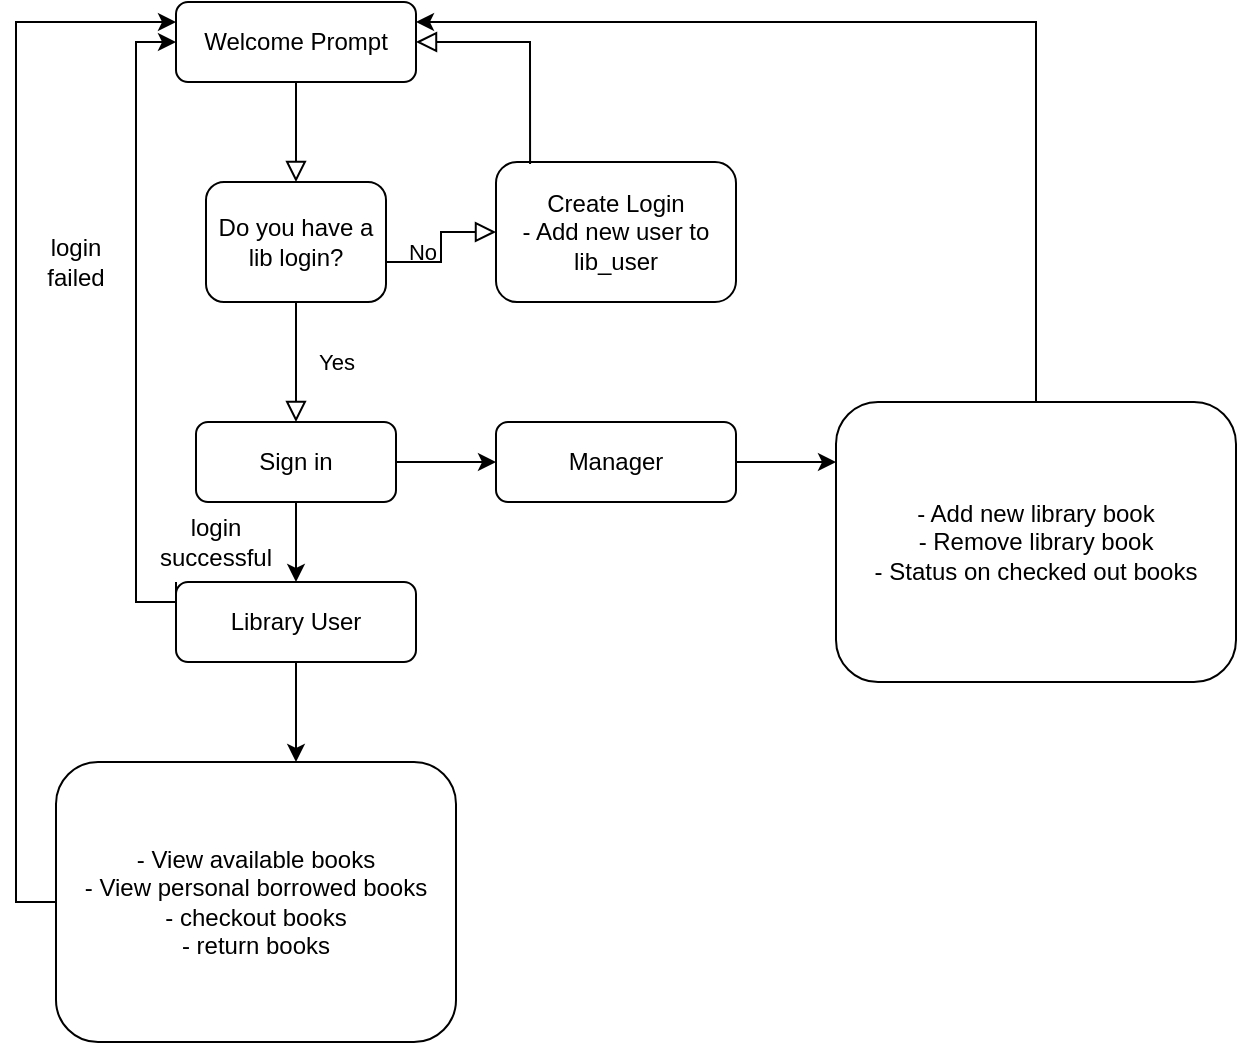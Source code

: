 <mxfile version="15.2.9" type="device"><diagram id="C5RBs43oDa-KdzZeNtuy" name="Page-1"><mxGraphModel dx="1422" dy="794" grid="1" gridSize="10" guides="1" tooltips="1" connect="1" arrows="1" fold="1" page="1" pageScale="1" pageWidth="827" pageHeight="1169" math="0" shadow="0"><root><mxCell id="WIyWlLk6GJQsqaUBKTNV-0"/><mxCell id="WIyWlLk6GJQsqaUBKTNV-1" parent="WIyWlLk6GJQsqaUBKTNV-0"/><mxCell id="WIyWlLk6GJQsqaUBKTNV-2" value="" style="rounded=0;html=1;jettySize=auto;orthogonalLoop=1;fontSize=11;endArrow=block;endFill=0;endSize=8;strokeWidth=1;shadow=0;labelBackgroundColor=none;edgeStyle=orthogonalEdgeStyle;" parent="WIyWlLk6GJQsqaUBKTNV-1" source="WIyWlLk6GJQsqaUBKTNV-3" edge="1"><mxGeometry relative="1" as="geometry"><mxPoint x="220" y="170" as="targetPoint"/></mxGeometry></mxCell><mxCell id="WIyWlLk6GJQsqaUBKTNV-3" value="Welcome Prompt" style="rounded=1;whiteSpace=wrap;html=1;fontSize=12;glass=0;strokeWidth=1;shadow=0;" parent="WIyWlLk6GJQsqaUBKTNV-1" vertex="1"><mxGeometry x="160" y="80" width="120" height="40" as="geometry"/></mxCell><mxCell id="WIyWlLk6GJQsqaUBKTNV-4" value="Yes" style="rounded=0;html=1;jettySize=auto;orthogonalLoop=1;fontSize=11;endArrow=block;endFill=0;endSize=8;strokeWidth=1;shadow=0;labelBackgroundColor=none;edgeStyle=orthogonalEdgeStyle;exitX=0.5;exitY=1;exitDx=0;exitDy=0;" parent="WIyWlLk6GJQsqaUBKTNV-1" source="gv6MsFfK2KdytsYycEbj-7" edge="1"><mxGeometry y="20" relative="1" as="geometry"><mxPoint as="offset"/><mxPoint x="220" y="250" as="sourcePoint"/><mxPoint x="220" y="290" as="targetPoint"/></mxGeometry></mxCell><mxCell id="WIyWlLk6GJQsqaUBKTNV-5" value="No" style="edgeStyle=orthogonalEdgeStyle;rounded=0;html=1;jettySize=auto;orthogonalLoop=1;fontSize=11;endArrow=block;endFill=0;endSize=8;strokeWidth=1;shadow=0;labelBackgroundColor=none;exitX=0.944;exitY=0.667;exitDx=0;exitDy=0;exitPerimeter=0;" parent="WIyWlLk6GJQsqaUBKTNV-1" source="gv6MsFfK2KdytsYycEbj-7" target="WIyWlLk6GJQsqaUBKTNV-7" edge="1"><mxGeometry y="10" relative="1" as="geometry"><mxPoint as="offset"/><mxPoint x="270" y="210" as="sourcePoint"/></mxGeometry></mxCell><mxCell id="WIyWlLk6GJQsqaUBKTNV-7" value="Create Login&lt;br&gt;- Add new user to lib_user" style="rounded=1;whiteSpace=wrap;html=1;fontSize=12;glass=0;strokeWidth=1;shadow=0;" parent="WIyWlLk6GJQsqaUBKTNV-1" vertex="1"><mxGeometry x="320" y="160" width="120" height="70" as="geometry"/></mxCell><mxCell id="gv6MsFfK2KdytsYycEbj-3" style="edgeStyle=orthogonalEdgeStyle;rounded=0;orthogonalLoop=1;jettySize=auto;html=1;exitX=0.5;exitY=1;exitDx=0;exitDy=0;entryX=0.5;entryY=0;entryDx=0;entryDy=0;" edge="1" parent="WIyWlLk6GJQsqaUBKTNV-1" source="gv6MsFfK2KdytsYycEbj-9" target="WIyWlLk6GJQsqaUBKTNV-11"><mxGeometry relative="1" as="geometry"><mxPoint x="220" y="370" as="sourcePoint"/></mxGeometry></mxCell><mxCell id="gv6MsFfK2KdytsYycEbj-4" style="edgeStyle=orthogonalEdgeStyle;rounded=0;orthogonalLoop=1;jettySize=auto;html=1;entryX=0;entryY=0.5;entryDx=0;entryDy=0;exitX=0;exitY=0;exitDx=0;exitDy=0;" edge="1" parent="WIyWlLk6GJQsqaUBKTNV-1" source="WIyWlLk6GJQsqaUBKTNV-11" target="WIyWlLk6GJQsqaUBKTNV-3"><mxGeometry relative="1" as="geometry"><mxPoint x="170" y="350" as="sourcePoint"/><Array as="points"><mxPoint x="160" y="380"/><mxPoint x="140" y="380"/><mxPoint x="140" y="100"/></Array></mxGeometry></mxCell><mxCell id="gv6MsFfK2KdytsYycEbj-12" style="edgeStyle=orthogonalEdgeStyle;rounded=0;orthogonalLoop=1;jettySize=auto;html=1;" edge="1" parent="WIyWlLk6GJQsqaUBKTNV-1" source="WIyWlLk6GJQsqaUBKTNV-11"><mxGeometry relative="1" as="geometry"><mxPoint x="220" y="460" as="targetPoint"/></mxGeometry></mxCell><mxCell id="WIyWlLk6GJQsqaUBKTNV-11" value="Library User" style="rounded=1;whiteSpace=wrap;html=1;fontSize=12;glass=0;strokeWidth=1;shadow=0;" parent="WIyWlLk6GJQsqaUBKTNV-1" vertex="1"><mxGeometry x="160" y="370" width="120" height="40" as="geometry"/></mxCell><mxCell id="gv6MsFfK2KdytsYycEbj-0" value="" style="edgeStyle=orthogonalEdgeStyle;rounded=0;html=1;jettySize=auto;orthogonalLoop=1;fontSize=11;endArrow=block;endFill=0;endSize=8;strokeWidth=1;shadow=0;labelBackgroundColor=none;entryX=1;entryY=0.5;entryDx=0;entryDy=0;exitX=0.142;exitY=0.014;exitDx=0;exitDy=0;exitPerimeter=0;" edge="1" parent="WIyWlLk6GJQsqaUBKTNV-1" source="WIyWlLk6GJQsqaUBKTNV-7" target="WIyWlLk6GJQsqaUBKTNV-3"><mxGeometry y="10" relative="1" as="geometry"><mxPoint as="offset"/><mxPoint x="380" y="190" as="sourcePoint"/><mxPoint x="430" y="190" as="targetPoint"/></mxGeometry></mxCell><mxCell id="gv6MsFfK2KdytsYycEbj-5" value="login failed" style="text;html=1;strokeColor=none;fillColor=none;align=center;verticalAlign=middle;whiteSpace=wrap;rounded=0;" vertex="1" parent="WIyWlLk6GJQsqaUBKTNV-1"><mxGeometry x="90" y="200" width="40" height="20" as="geometry"/></mxCell><mxCell id="gv6MsFfK2KdytsYycEbj-6" value="login successful" style="text;html=1;strokeColor=none;fillColor=none;align=center;verticalAlign=middle;whiteSpace=wrap;rounded=0;" vertex="1" parent="WIyWlLk6GJQsqaUBKTNV-1"><mxGeometry x="160" y="340" width="40" height="20" as="geometry"/></mxCell><mxCell id="gv6MsFfK2KdytsYycEbj-7" value="Do you have a lib login?" style="rounded=1;whiteSpace=wrap;html=1;" vertex="1" parent="WIyWlLk6GJQsqaUBKTNV-1"><mxGeometry x="175" y="170" width="90" height="60" as="geometry"/></mxCell><mxCell id="gv6MsFfK2KdytsYycEbj-11" style="edgeStyle=orthogonalEdgeStyle;rounded=0;orthogonalLoop=1;jettySize=auto;html=1;" edge="1" parent="WIyWlLk6GJQsqaUBKTNV-1" source="gv6MsFfK2KdytsYycEbj-9" target="gv6MsFfK2KdytsYycEbj-10"><mxGeometry relative="1" as="geometry"/></mxCell><mxCell id="gv6MsFfK2KdytsYycEbj-9" value="Sign in" style="rounded=1;whiteSpace=wrap;html=1;" vertex="1" parent="WIyWlLk6GJQsqaUBKTNV-1"><mxGeometry x="170" y="290" width="100" height="40" as="geometry"/></mxCell><mxCell id="gv6MsFfK2KdytsYycEbj-13" style="edgeStyle=orthogonalEdgeStyle;rounded=0;orthogonalLoop=1;jettySize=auto;html=1;exitX=1;exitY=0.5;exitDx=0;exitDy=0;" edge="1" parent="WIyWlLk6GJQsqaUBKTNV-1" source="gv6MsFfK2KdytsYycEbj-10"><mxGeometry relative="1" as="geometry"><mxPoint x="490" y="310" as="targetPoint"/></mxGeometry></mxCell><mxCell id="gv6MsFfK2KdytsYycEbj-10" value="Manager" style="rounded=1;whiteSpace=wrap;html=1;fontSize=12;glass=0;strokeWidth=1;shadow=0;" vertex="1" parent="WIyWlLk6GJQsqaUBKTNV-1"><mxGeometry x="320" y="290" width="120" height="40" as="geometry"/></mxCell><mxCell id="gv6MsFfK2KdytsYycEbj-20" style="edgeStyle=orthogonalEdgeStyle;rounded=0;orthogonalLoop=1;jettySize=auto;html=1;exitX=0.5;exitY=0;exitDx=0;exitDy=0;entryX=1;entryY=0.25;entryDx=0;entryDy=0;" edge="1" parent="WIyWlLk6GJQsqaUBKTNV-1" source="gv6MsFfK2KdytsYycEbj-14" target="WIyWlLk6GJQsqaUBKTNV-3"><mxGeometry relative="1" as="geometry"/></mxCell><mxCell id="gv6MsFfK2KdytsYycEbj-14" value="- Add new library book&lt;br&gt;- Remove library book&lt;br&gt;- Status on checked out books" style="rounded=1;whiteSpace=wrap;html=1;fontSize=12;glass=0;strokeWidth=1;shadow=0;" vertex="1" parent="WIyWlLk6GJQsqaUBKTNV-1"><mxGeometry x="490" y="280" width="200" height="140" as="geometry"/></mxCell><mxCell id="gv6MsFfK2KdytsYycEbj-19" style="edgeStyle=orthogonalEdgeStyle;rounded=0;orthogonalLoop=1;jettySize=auto;html=1;exitX=0;exitY=0.5;exitDx=0;exitDy=0;entryX=0;entryY=0.25;entryDx=0;entryDy=0;" edge="1" parent="WIyWlLk6GJQsqaUBKTNV-1" source="gv6MsFfK2KdytsYycEbj-15" target="WIyWlLk6GJQsqaUBKTNV-3"><mxGeometry relative="1" as="geometry"><mxPoint x="60" y="70" as="targetPoint"/></mxGeometry></mxCell><mxCell id="gv6MsFfK2KdytsYycEbj-15" value="- View available books&lt;br&gt;- View personal borrowed books&lt;br&gt;- checkout books&lt;br&gt;- return books" style="rounded=1;whiteSpace=wrap;html=1;fontSize=12;glass=0;strokeWidth=1;shadow=0;" vertex="1" parent="WIyWlLk6GJQsqaUBKTNV-1"><mxGeometry x="100" y="460" width="200" height="140" as="geometry"/></mxCell></root></mxGraphModel></diagram></mxfile>